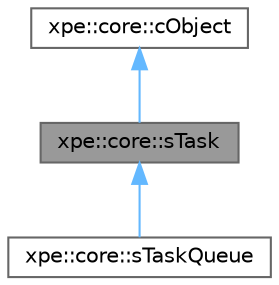 digraph "xpe::core::sTask"
{
 // LATEX_PDF_SIZE
  bgcolor="transparent";
  edge [fontname=Helvetica,fontsize=10,labelfontname=Helvetica,labelfontsize=10];
  node [fontname=Helvetica,fontsize=10,shape=box,height=0.2,width=0.4];
  Node1 [id="Node000001",label="xpe::core::sTask",height=0.2,width=0.4,color="gray40", fillcolor="grey60", style="filled", fontcolor="black",tooltip=" "];
  Node2 -> Node1 [id="edge1_Node000001_Node000002",dir="back",color="steelblue1",style="solid",tooltip=" "];
  Node2 [id="Node000002",label="xpe::core::cObject",height=0.2,width=0.4,color="gray40", fillcolor="white", style="filled",URL="$classxpe_1_1core_1_1c_object.html",tooltip=" "];
  Node1 -> Node3 [id="edge2_Node000001_Node000003",dir="back",color="steelblue1",style="solid",tooltip=" "];
  Node3 [id="Node000003",label="xpe::core::sTaskQueue",height=0.2,width=0.4,color="gray40", fillcolor="white", style="filled",URL="$structxpe_1_1core_1_1s_task_queue.html",tooltip=" "];
}
